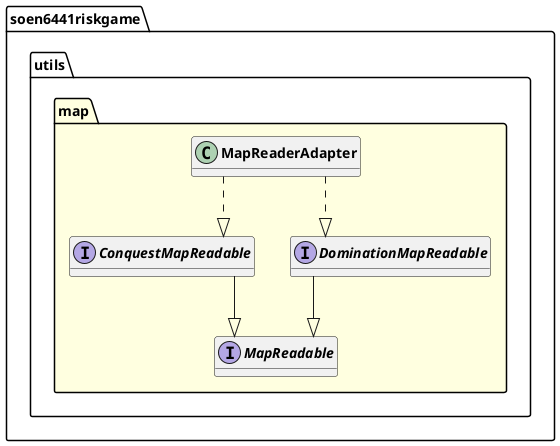 @startuml

skinparam svgLinkTarget _parent
skinparam linetype ortho
package soen6441riskgame.utils.map [[../../../soen6441riskgame/utils/map/package-summary.html{soen6441riskgame.utils.map}]] #lightyellow {
}

interface "<b><size:14>ConquestMapReadable</b>" as soen6441riskgame.utils.map.ConquestMapReadable  [[../../../soen6441riskgame/utils/map/ConquestMapReadable.html{soen6441riskgame.utils.map.ConquestMapReadable}]] {
}

hide soen6441riskgame.utils.map.ConquestMapReadable fields
hide soen6441riskgame.utils.map.ConquestMapReadable methods

interface "<b><size:14>DominationMapReadable</b>" as soen6441riskgame.utils.map.DominationMapReadable  [[../../../soen6441riskgame/utils/map/DominationMapReadable.html{soen6441riskgame.utils.map.DominationMapReadable}]] {
}

hide soen6441riskgame.utils.map.DominationMapReadable fields
hide soen6441riskgame.utils.map.DominationMapReadable methods

interface "<b><size:14>MapReadable</b>" as soen6441riskgame.utils.map.MapReadable  [[../../../soen6441riskgame/utils/map/MapReadable.html{soen6441riskgame.utils.map.MapReadable}]] {
}

hide soen6441riskgame.utils.map.MapReadable fields
hide soen6441riskgame.utils.map.MapReadable methods

class "<b><size:14>MapReaderAdapter</b>" as soen6441riskgame.utils.map.MapReaderAdapter  [[../../../soen6441riskgame/utils/map/MapReaderAdapter.html{soen6441riskgame.utils.map.MapReaderAdapter}]] {
}

hide soen6441riskgame.utils.map.MapReaderAdapter fields
hide soen6441riskgame.utils.map.MapReaderAdapter methods

soen6441riskgame.utils.map.ConquestMapReadable --|> soen6441riskgame.utils.map.MapReadable
soen6441riskgame.utils.map.DominationMapReadable --|> soen6441riskgame.utils.map.MapReadable
soen6441riskgame.utils.map.MapReaderAdapter ..|> soen6441riskgame.utils.map.DominationMapReadable
soen6441riskgame.utils.map.MapReaderAdapter ..|> soen6441riskgame.utils.map.ConquestMapReadable

@enduml
